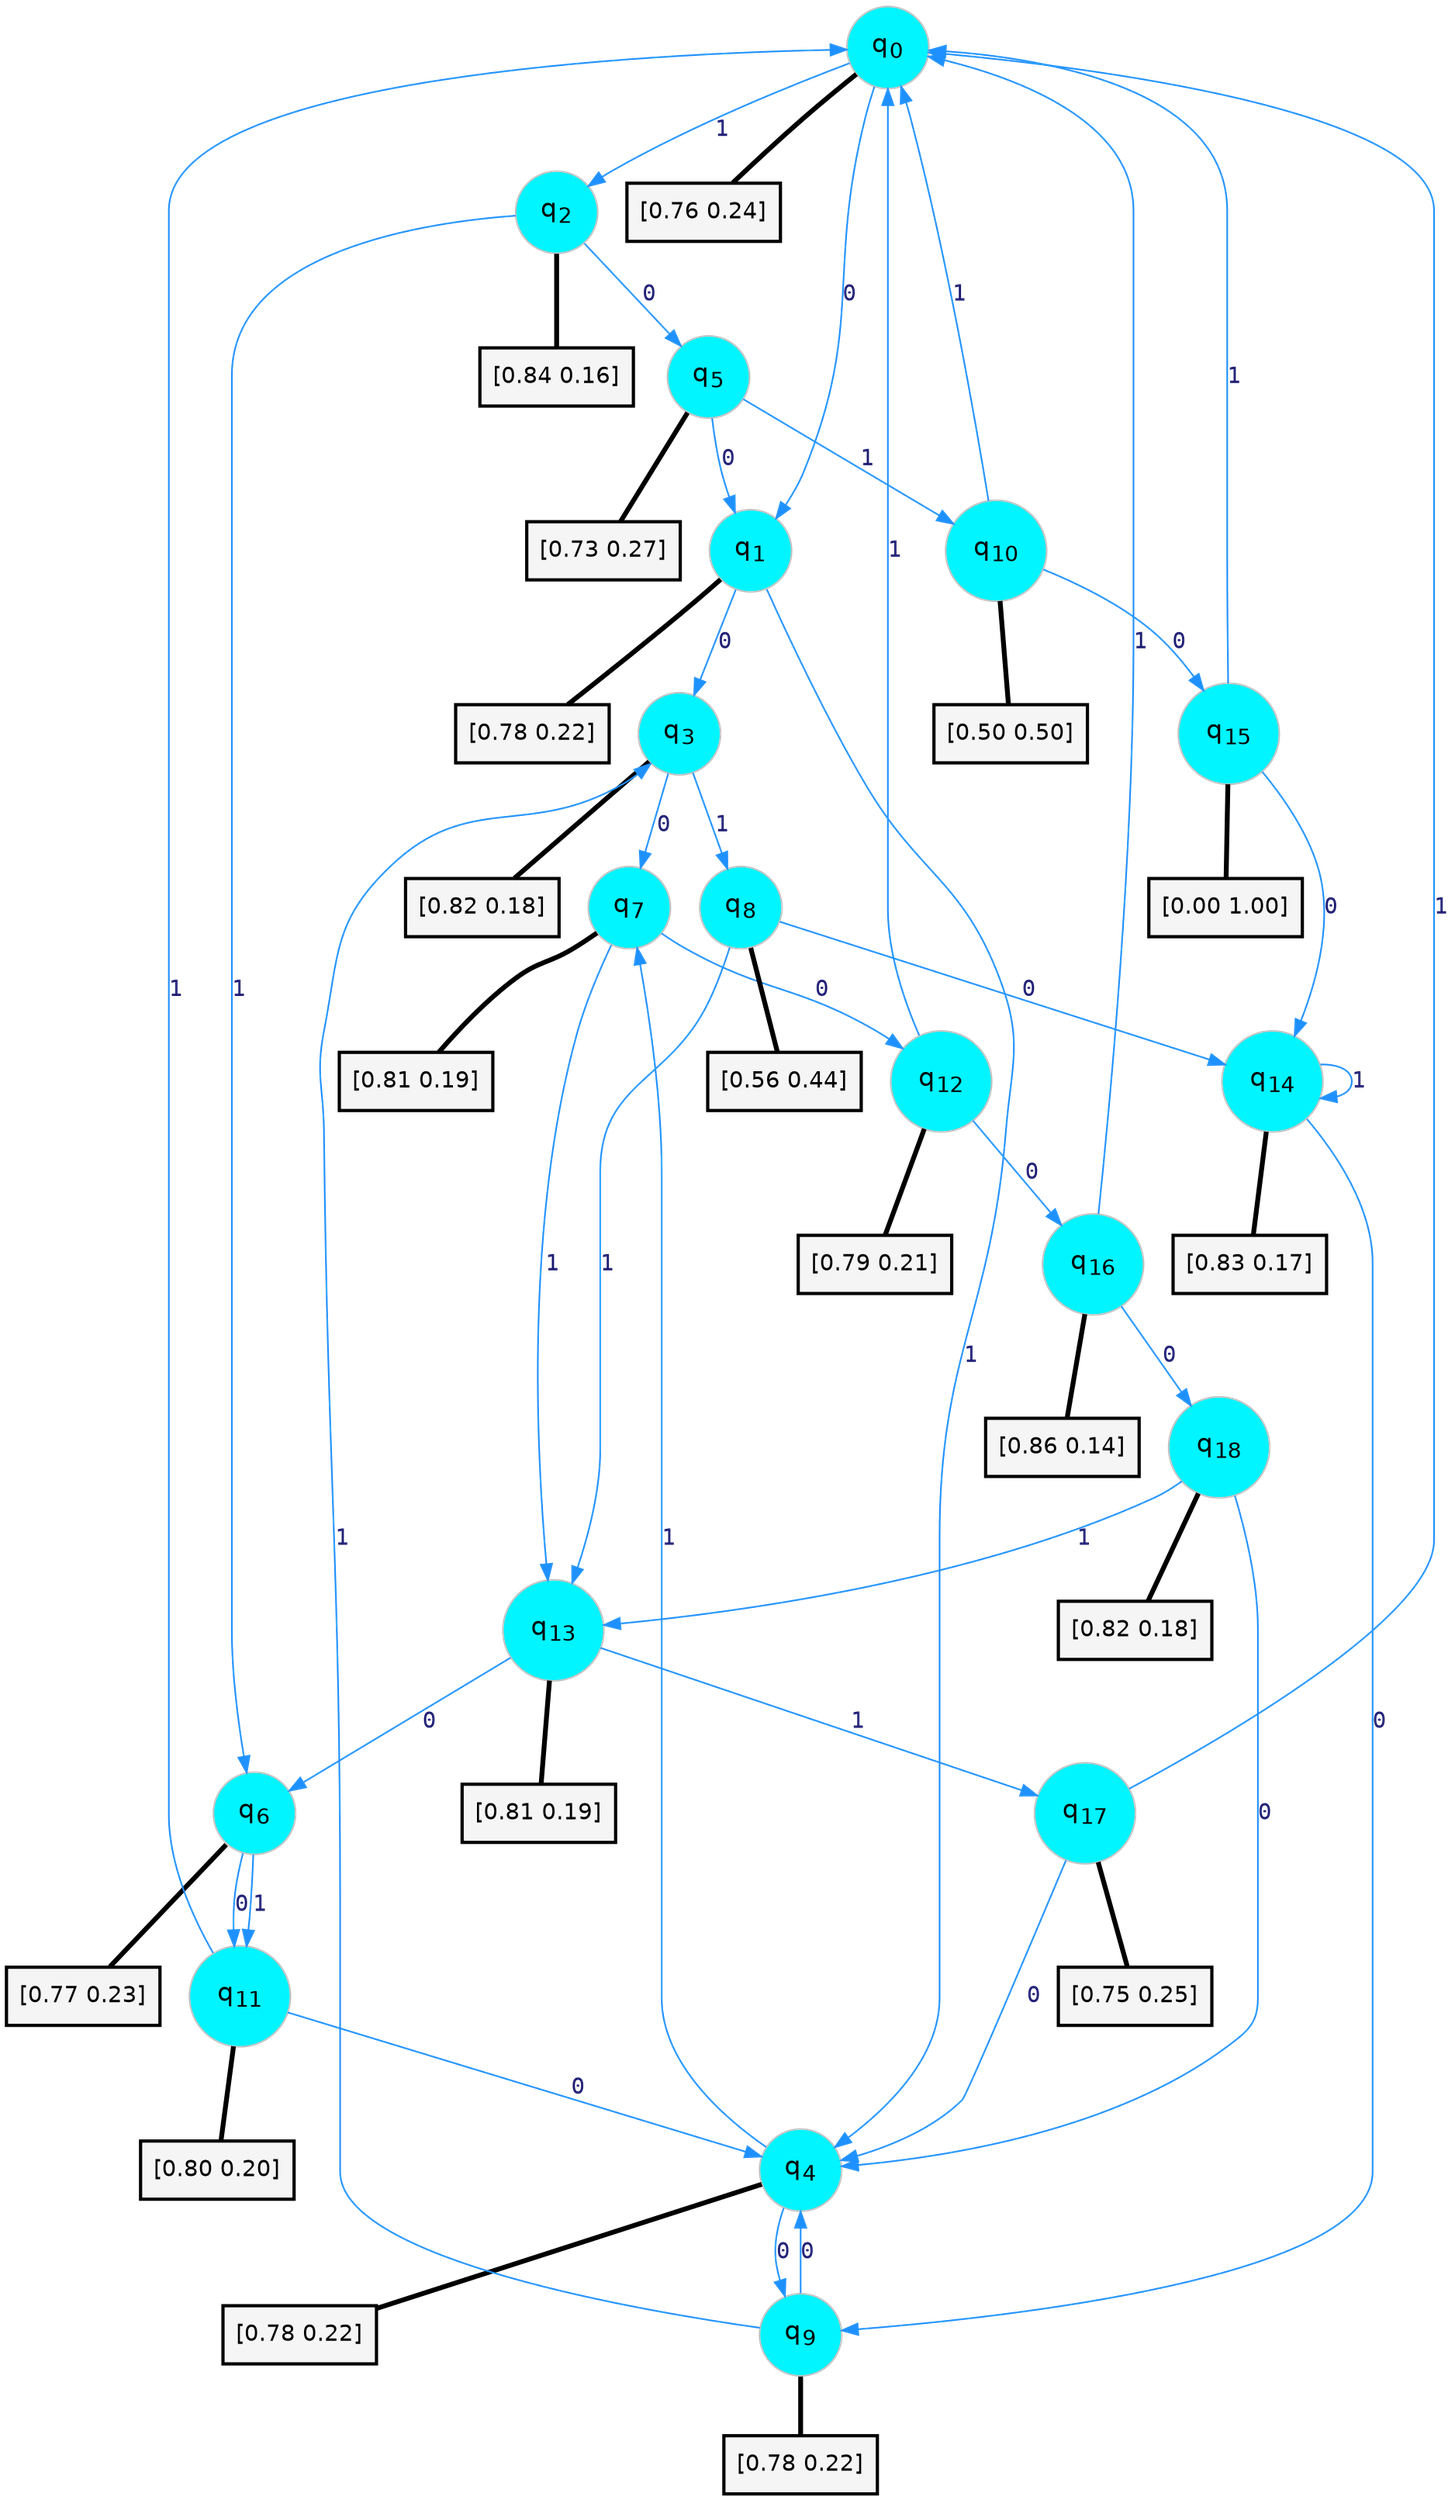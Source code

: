 digraph G {
graph [
bgcolor=transparent, dpi=300, rankdir=TD, size="40,25"];
node [
color=gray, fillcolor=turquoise1, fontcolor=black, fontname=Helvetica, fontsize=16, fontweight=bold, shape=circle, style=filled];
edge [
arrowsize=1, color=dodgerblue1, fontcolor=midnightblue, fontname=courier, fontweight=bold, penwidth=1, style=solid, weight=20];
0[label=<q<SUB>0</SUB>>];
1[label=<q<SUB>1</SUB>>];
2[label=<q<SUB>2</SUB>>];
3[label=<q<SUB>3</SUB>>];
4[label=<q<SUB>4</SUB>>];
5[label=<q<SUB>5</SUB>>];
6[label=<q<SUB>6</SUB>>];
7[label=<q<SUB>7</SUB>>];
8[label=<q<SUB>8</SUB>>];
9[label=<q<SUB>9</SUB>>];
10[label=<q<SUB>10</SUB>>];
11[label=<q<SUB>11</SUB>>];
12[label=<q<SUB>12</SUB>>];
13[label=<q<SUB>13</SUB>>];
14[label=<q<SUB>14</SUB>>];
15[label=<q<SUB>15</SUB>>];
16[label=<q<SUB>16</SUB>>];
17[label=<q<SUB>17</SUB>>];
18[label=<q<SUB>18</SUB>>];
19[label="[0.76 0.24]", shape=box,fontcolor=black, fontname=Helvetica, fontsize=14, penwidth=2, fillcolor=whitesmoke,color=black];
20[label="[0.78 0.22]", shape=box,fontcolor=black, fontname=Helvetica, fontsize=14, penwidth=2, fillcolor=whitesmoke,color=black];
21[label="[0.84 0.16]", shape=box,fontcolor=black, fontname=Helvetica, fontsize=14, penwidth=2, fillcolor=whitesmoke,color=black];
22[label="[0.82 0.18]", shape=box,fontcolor=black, fontname=Helvetica, fontsize=14, penwidth=2, fillcolor=whitesmoke,color=black];
23[label="[0.78 0.22]", shape=box,fontcolor=black, fontname=Helvetica, fontsize=14, penwidth=2, fillcolor=whitesmoke,color=black];
24[label="[0.73 0.27]", shape=box,fontcolor=black, fontname=Helvetica, fontsize=14, penwidth=2, fillcolor=whitesmoke,color=black];
25[label="[0.77 0.23]", shape=box,fontcolor=black, fontname=Helvetica, fontsize=14, penwidth=2, fillcolor=whitesmoke,color=black];
26[label="[0.81 0.19]", shape=box,fontcolor=black, fontname=Helvetica, fontsize=14, penwidth=2, fillcolor=whitesmoke,color=black];
27[label="[0.56 0.44]", shape=box,fontcolor=black, fontname=Helvetica, fontsize=14, penwidth=2, fillcolor=whitesmoke,color=black];
28[label="[0.78 0.22]", shape=box,fontcolor=black, fontname=Helvetica, fontsize=14, penwidth=2, fillcolor=whitesmoke,color=black];
29[label="[0.50 0.50]", shape=box,fontcolor=black, fontname=Helvetica, fontsize=14, penwidth=2, fillcolor=whitesmoke,color=black];
30[label="[0.80 0.20]", shape=box,fontcolor=black, fontname=Helvetica, fontsize=14, penwidth=2, fillcolor=whitesmoke,color=black];
31[label="[0.79 0.21]", shape=box,fontcolor=black, fontname=Helvetica, fontsize=14, penwidth=2, fillcolor=whitesmoke,color=black];
32[label="[0.81 0.19]", shape=box,fontcolor=black, fontname=Helvetica, fontsize=14, penwidth=2, fillcolor=whitesmoke,color=black];
33[label="[0.83 0.17]", shape=box,fontcolor=black, fontname=Helvetica, fontsize=14, penwidth=2, fillcolor=whitesmoke,color=black];
34[label="[0.00 1.00]", shape=box,fontcolor=black, fontname=Helvetica, fontsize=14, penwidth=2, fillcolor=whitesmoke,color=black];
35[label="[0.86 0.14]", shape=box,fontcolor=black, fontname=Helvetica, fontsize=14, penwidth=2, fillcolor=whitesmoke,color=black];
36[label="[0.75 0.25]", shape=box,fontcolor=black, fontname=Helvetica, fontsize=14, penwidth=2, fillcolor=whitesmoke,color=black];
37[label="[0.82 0.18]", shape=box,fontcolor=black, fontname=Helvetica, fontsize=14, penwidth=2, fillcolor=whitesmoke,color=black];
0->1 [label=0];
0->2 [label=1];
0->19 [arrowhead=none, penwidth=3,color=black];
1->3 [label=0];
1->4 [label=1];
1->20 [arrowhead=none, penwidth=3,color=black];
2->5 [label=0];
2->6 [label=1];
2->21 [arrowhead=none, penwidth=3,color=black];
3->7 [label=0];
3->8 [label=1];
3->22 [arrowhead=none, penwidth=3,color=black];
4->9 [label=0];
4->7 [label=1];
4->23 [arrowhead=none, penwidth=3,color=black];
5->1 [label=0];
5->10 [label=1];
5->24 [arrowhead=none, penwidth=3,color=black];
6->11 [label=0];
6->11 [label=1];
6->25 [arrowhead=none, penwidth=3,color=black];
7->12 [label=0];
7->13 [label=1];
7->26 [arrowhead=none, penwidth=3,color=black];
8->14 [label=0];
8->13 [label=1];
8->27 [arrowhead=none, penwidth=3,color=black];
9->4 [label=0];
9->3 [label=1];
9->28 [arrowhead=none, penwidth=3,color=black];
10->15 [label=0];
10->0 [label=1];
10->29 [arrowhead=none, penwidth=3,color=black];
11->4 [label=0];
11->0 [label=1];
11->30 [arrowhead=none, penwidth=3,color=black];
12->16 [label=0];
12->0 [label=1];
12->31 [arrowhead=none, penwidth=3,color=black];
13->6 [label=0];
13->17 [label=1];
13->32 [arrowhead=none, penwidth=3,color=black];
14->9 [label=0];
14->14 [label=1];
14->33 [arrowhead=none, penwidth=3,color=black];
15->14 [label=0];
15->0 [label=1];
15->34 [arrowhead=none, penwidth=3,color=black];
16->18 [label=0];
16->0 [label=1];
16->35 [arrowhead=none, penwidth=3,color=black];
17->4 [label=0];
17->0 [label=1];
17->36 [arrowhead=none, penwidth=3,color=black];
18->4 [label=0];
18->13 [label=1];
18->37 [arrowhead=none, penwidth=3,color=black];
}
